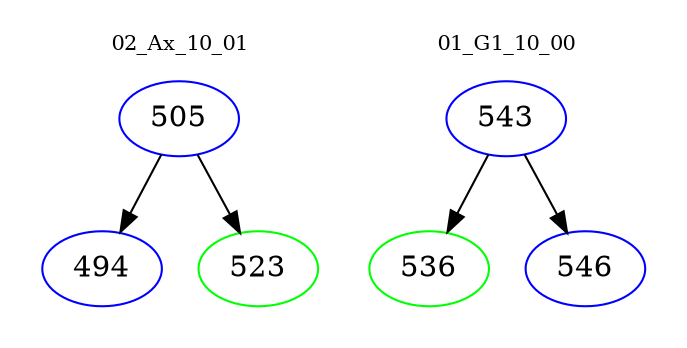 digraph{
subgraph cluster_0 {
color = white
label = "02_Ax_10_01";
fontsize=10;
T0_505 [label="505", color="blue"]
T0_505 -> T0_494 [color="black"]
T0_494 [label="494", color="blue"]
T0_505 -> T0_523 [color="black"]
T0_523 [label="523", color="green"]
}
subgraph cluster_1 {
color = white
label = "01_G1_10_00";
fontsize=10;
T1_543 [label="543", color="blue"]
T1_543 -> T1_536 [color="black"]
T1_536 [label="536", color="green"]
T1_543 -> T1_546 [color="black"]
T1_546 [label="546", color="blue"]
}
}
